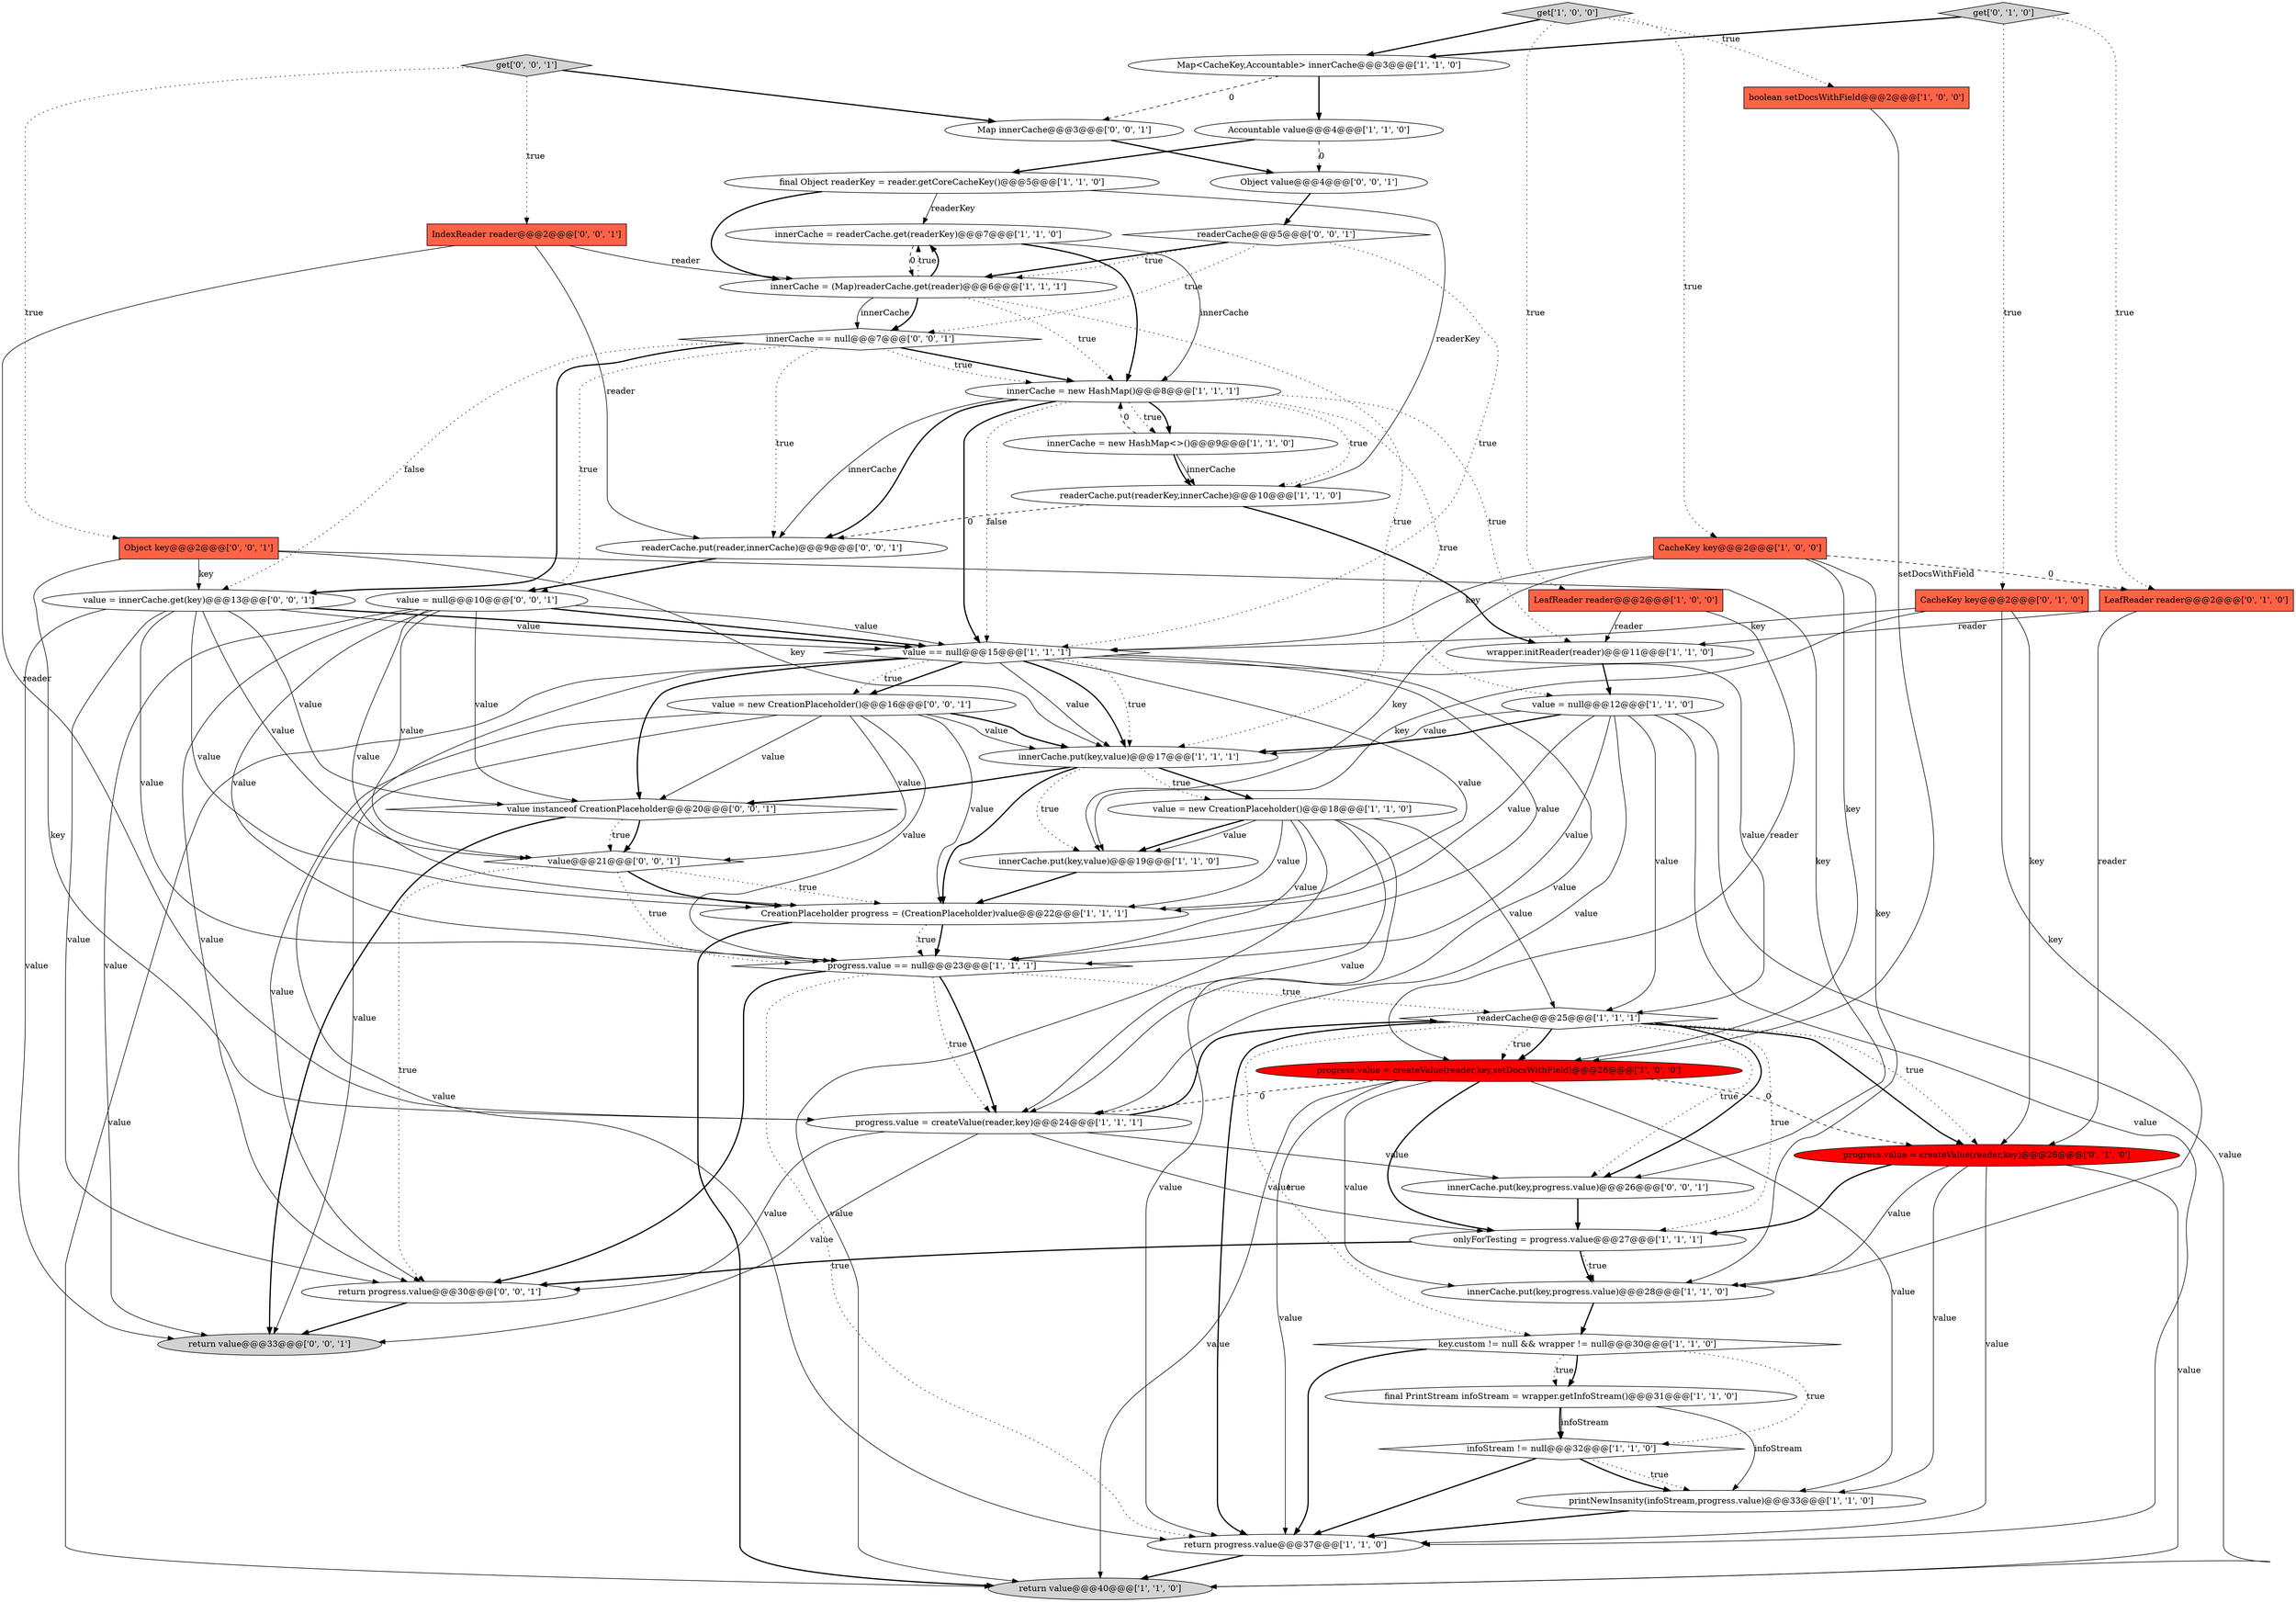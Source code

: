digraph {
26 [style = filled, label = "printNewInsanity(infoStream,progress.value)@@@33@@@['1', '1', '0']", fillcolor = white, shape = ellipse image = "AAA0AAABBB1BBB"];
15 [style = filled, label = "value == null@@@15@@@['1', '1', '1']", fillcolor = white, shape = diamond image = "AAA0AAABBB1BBB"];
21 [style = filled, label = "innerCache = new HashMap<>()@@@9@@@['1', '1', '0']", fillcolor = white, shape = ellipse image = "AAA0AAABBB1BBB"];
13 [style = filled, label = "CreationPlaceholder progress = (CreationPlaceholder)value@@@22@@@['1', '1', '1']", fillcolor = white, shape = ellipse image = "AAA0AAABBB1BBB"];
19 [style = filled, label = "return value@@@40@@@['1', '1', '0']", fillcolor = lightgray, shape = ellipse image = "AAA0AAABBB1BBB"];
35 [style = filled, label = "value = null@@@10@@@['0', '0', '1']", fillcolor = white, shape = ellipse image = "AAA0AAABBB3BBB"];
10 [style = filled, label = "return progress.value@@@37@@@['1', '1', '0']", fillcolor = white, shape = ellipse image = "AAA0AAABBB1BBB"];
5 [style = filled, label = "boolean setDocsWithField@@@2@@@['1', '0', '0']", fillcolor = tomato, shape = box image = "AAA0AAABBB1BBB"];
12 [style = filled, label = "final PrintStream infoStream = wrapper.getInfoStream()@@@31@@@['1', '1', '0']", fillcolor = white, shape = ellipse image = "AAA0AAABBB1BBB"];
42 [style = filled, label = "value instanceof CreationPlaceholder@@@20@@@['0', '0', '1']", fillcolor = white, shape = diamond image = "AAA0AAABBB3BBB"];
45 [style = filled, label = "return value@@@33@@@['0', '0', '1']", fillcolor = lightgray, shape = ellipse image = "AAA0AAABBB3BBB"];
25 [style = filled, label = "innerCache.put(key,value)@@@19@@@['1', '1', '0']", fillcolor = white, shape = ellipse image = "AAA0AAABBB1BBB"];
33 [style = filled, label = "LeafReader reader@@@2@@@['0', '1', '0']", fillcolor = tomato, shape = box image = "AAA1AAABBB2BBB"];
46 [style = filled, label = "value@@@21@@@['0', '0', '1']", fillcolor = white, shape = diamond image = "AAA0AAABBB3BBB"];
30 [style = filled, label = "innerCache = readerCache.get(readerKey)@@@7@@@['1', '1', '0']", fillcolor = white, shape = ellipse image = "AAA0AAABBB1BBB"];
3 [style = filled, label = "innerCache.put(key,progress.value)@@@28@@@['1', '1', '0']", fillcolor = white, shape = ellipse image = "AAA0AAABBB1BBB"];
9 [style = filled, label = "onlyForTesting = progress.value@@@27@@@['1', '1', '1']", fillcolor = white, shape = ellipse image = "AAA0AAABBB1BBB"];
22 [style = filled, label = "progress.value == null@@@23@@@['1', '1', '1']", fillcolor = white, shape = diamond image = "AAA0AAABBB1BBB"];
36 [style = filled, label = "innerCache.put(key,progress.value)@@@26@@@['0', '0', '1']", fillcolor = white, shape = ellipse image = "AAA0AAABBB3BBB"];
11 [style = filled, label = "progress.value = createValue(reader,key,setDocsWithField)@@@26@@@['1', '0', '0']", fillcolor = red, shape = ellipse image = "AAA1AAABBB1BBB"];
31 [style = filled, label = "CacheKey key@@@2@@@['0', '1', '0']", fillcolor = tomato, shape = box image = "AAA0AAABBB2BBB"];
39 [style = filled, label = "return progress.value@@@30@@@['0', '0', '1']", fillcolor = white, shape = ellipse image = "AAA0AAABBB3BBB"];
24 [style = filled, label = "final Object readerKey = reader.getCoreCacheKey()@@@5@@@['1', '1', '0']", fillcolor = white, shape = ellipse image = "AAA0AAABBB1BBB"];
40 [style = filled, label = "Object key@@@2@@@['0', '0', '1']", fillcolor = tomato, shape = box image = "AAA0AAABBB3BBB"];
16 [style = filled, label = "innerCache.put(key,value)@@@17@@@['1', '1', '1']", fillcolor = white, shape = ellipse image = "AAA0AAABBB1BBB"];
6 [style = filled, label = "key.custom != null && wrapper != null@@@30@@@['1', '1', '0']", fillcolor = white, shape = diamond image = "AAA0AAABBB1BBB"];
41 [style = filled, label = "value = new CreationPlaceholder()@@@16@@@['0', '0', '1']", fillcolor = white, shape = ellipse image = "AAA0AAABBB3BBB"];
48 [style = filled, label = "readerCache.put(reader,innerCache)@@@9@@@['0', '0', '1']", fillcolor = white, shape = ellipse image = "AAA0AAABBB3BBB"];
1 [style = filled, label = "Map<CacheKey,Accountable> innerCache@@@3@@@['1', '1', '0']", fillcolor = white, shape = ellipse image = "AAA0AAABBB1BBB"];
34 [style = filled, label = "get['0', '1', '0']", fillcolor = lightgray, shape = diamond image = "AAA0AAABBB2BBB"];
20 [style = filled, label = "Accountable value@@@4@@@['1', '1', '0']", fillcolor = white, shape = ellipse image = "AAA0AAABBB1BBB"];
14 [style = filled, label = "readerCache.put(readerKey,innerCache)@@@10@@@['1', '1', '0']", fillcolor = white, shape = ellipse image = "AAA0AAABBB1BBB"];
27 [style = filled, label = "readerCache@@@25@@@['1', '1', '1']", fillcolor = white, shape = diamond image = "AAA0AAABBB1BBB"];
37 [style = filled, label = "Object value@@@4@@@['0', '0', '1']", fillcolor = white, shape = ellipse image = "AAA0AAABBB3BBB"];
47 [style = filled, label = "Map innerCache@@@3@@@['0', '0', '1']", fillcolor = white, shape = ellipse image = "AAA0AAABBB3BBB"];
18 [style = filled, label = "get['1', '0', '0']", fillcolor = lightgray, shape = diamond image = "AAA0AAABBB1BBB"];
32 [style = filled, label = "progress.value = createValue(reader,key)@@@26@@@['0', '1', '0']", fillcolor = red, shape = ellipse image = "AAA1AAABBB2BBB"];
38 [style = filled, label = "IndexReader reader@@@2@@@['0', '0', '1']", fillcolor = tomato, shape = box image = "AAA0AAABBB3BBB"];
44 [style = filled, label = "readerCache@@@5@@@['0', '0', '1']", fillcolor = white, shape = diamond image = "AAA0AAABBB3BBB"];
49 [style = filled, label = "value = innerCache.get(key)@@@13@@@['0', '0', '1']", fillcolor = white, shape = ellipse image = "AAA0AAABBB3BBB"];
7 [style = filled, label = "innerCache = new HashMap()@@@8@@@['1', '1', '1']", fillcolor = white, shape = ellipse image = "AAA0AAABBB1BBB"];
8 [style = filled, label = "wrapper.initReader(reader)@@@11@@@['1', '1', '0']", fillcolor = white, shape = ellipse image = "AAA0AAABBB1BBB"];
0 [style = filled, label = "value = null@@@12@@@['1', '1', '0']", fillcolor = white, shape = ellipse image = "AAA0AAABBB1BBB"];
50 [style = filled, label = "get['0', '0', '1']", fillcolor = lightgray, shape = diamond image = "AAA0AAABBB3BBB"];
4 [style = filled, label = "LeafReader reader@@@2@@@['1', '0', '0']", fillcolor = tomato, shape = box image = "AAA0AAABBB1BBB"];
23 [style = filled, label = "CacheKey key@@@2@@@['1', '0', '0']", fillcolor = tomato, shape = box image = "AAA1AAABBB1BBB"];
17 [style = filled, label = "value = new CreationPlaceholder()@@@18@@@['1', '1', '0']", fillcolor = white, shape = ellipse image = "AAA0AAABBB1BBB"];
28 [style = filled, label = "progress.value = createValue(reader,key)@@@24@@@['1', '1', '1']", fillcolor = white, shape = ellipse image = "AAA0AAABBB1BBB"];
2 [style = filled, label = "innerCache = (Map)readerCache.get(reader)@@@6@@@['1', '1', '1']", fillcolor = white, shape = ellipse image = "AAA0AAABBB1BBB"];
29 [style = filled, label = "infoStream != null@@@32@@@['1', '1', '0']", fillcolor = white, shape = diamond image = "AAA0AAABBB1BBB"];
43 [style = filled, label = "innerCache == null@@@7@@@['0', '0', '1']", fillcolor = white, shape = diamond image = "AAA0AAABBB3BBB"];
23->25 [style = solid, label="key"];
11->32 [style = dashed, label="0"];
17->25 [style = bold, label=""];
15->10 [style = solid, label="value"];
27->32 [style = dotted, label="true"];
27->32 [style = bold, label=""];
23->11 [style = solid, label="key"];
46->13 [style = bold, label=""];
23->15 [style = solid, label="key"];
26->10 [style = bold, label=""];
42->45 [style = bold, label=""];
43->35 [style = dotted, label="true"];
40->16 [style = solid, label="key"];
10->19 [style = bold, label=""];
16->17 [style = dotted, label="true"];
11->10 [style = solid, label="value"];
49->15 [style = solid, label="value"];
1->20 [style = bold, label=""];
17->27 [style = solid, label="value"];
47->37 [style = bold, label=""];
48->35 [style = bold, label=""];
7->48 [style = bold, label=""];
15->22 [style = solid, label="value"];
11->9 [style = bold, label=""];
29->26 [style = dotted, label="true"];
20->37 [style = dashed, label="0"];
4->8 [style = solid, label="reader"];
31->25 [style = solid, label="key"];
32->3 [style = solid, label="value"];
15->13 [style = solid, label="value"];
8->0 [style = bold, label=""];
17->25 [style = solid, label="value"];
35->46 [style = solid, label="value"];
41->39 [style = solid, label="value"];
49->39 [style = solid, label="value"];
27->9 [style = dotted, label="true"];
32->19 [style = solid, label="value"];
15->28 [style = solid, label="value"];
15->41 [style = bold, label=""];
46->13 [style = dotted, label="true"];
35->22 [style = solid, label="value"];
16->42 [style = bold, label=""];
41->16 [style = solid, label="value"];
13->22 [style = bold, label=""];
21->7 [style = dashed, label="0"];
0->27 [style = solid, label="value"];
27->36 [style = dotted, label="true"];
2->43 [style = solid, label="innerCache"];
17->28 [style = solid, label="value"];
18->23 [style = dotted, label="true"];
24->14 [style = solid, label="readerKey"];
30->7 [style = solid, label="innerCache"];
44->2 [style = bold, label=""];
9->39 [style = bold, label=""];
36->9 [style = bold, label=""];
42->46 [style = bold, label=""];
24->30 [style = solid, label="readerKey"];
44->43 [style = dotted, label="true"];
39->45 [style = bold, label=""];
16->17 [style = bold, label=""];
40->36 [style = solid, label="key"];
15->16 [style = dotted, label="true"];
40->28 [style = solid, label="key"];
17->22 [style = solid, label="value"];
49->46 [style = solid, label="value"];
41->22 [style = solid, label="value"];
40->49 [style = solid, label="key"];
49->45 [style = solid, label="value"];
11->26 [style = solid, label="value"];
29->26 [style = bold, label=""];
44->15 [style = dotted, label="true"];
28->45 [style = solid, label="value"];
34->31 [style = dotted, label="true"];
12->29 [style = bold, label=""];
15->41 [style = dotted, label="true"];
13->22 [style = dotted, label="true"];
0->28 [style = solid, label="value"];
27->11 [style = bold, label=""];
18->1 [style = bold, label=""];
1->47 [style = dashed, label="0"];
30->7 [style = bold, label=""];
6->29 [style = dotted, label="true"];
44->2 [style = dotted, label="true"];
0->10 [style = solid, label="value"];
35->39 [style = solid, label="value"];
4->11 [style = solid, label="reader"];
14->8 [style = bold, label=""];
31->15 [style = solid, label="key"];
35->15 [style = solid, label="value"];
6->12 [style = dotted, label="true"];
18->5 [style = dotted, label="true"];
16->25 [style = dotted, label="true"];
31->32 [style = solid, label="key"];
7->21 [style = dotted, label="true"];
7->8 [style = dotted, label="true"];
7->15 [style = dotted, label="false"];
0->22 [style = solid, label="value"];
9->3 [style = dotted, label="true"];
2->43 [style = bold, label=""];
38->48 [style = solid, label="reader"];
49->42 [style = solid, label="value"];
0->16 [style = bold, label=""];
16->13 [style = bold, label=""];
32->10 [style = solid, label="value"];
38->2 [style = solid, label="reader"];
35->15 [style = bold, label=""];
3->6 [style = bold, label=""];
15->16 [style = solid, label="value"];
38->28 [style = solid, label="reader"];
28->39 [style = solid, label="value"];
22->28 [style = bold, label=""];
2->30 [style = dotted, label="true"];
17->19 [style = solid, label="value"];
7->0 [style = dotted, label="true"];
23->33 [style = dashed, label="0"];
32->26 [style = solid, label="value"];
41->42 [style = solid, label="value"];
43->7 [style = bold, label=""];
32->9 [style = bold, label=""];
13->19 [style = bold, label=""];
12->26 [style = solid, label="infoStream"];
49->22 [style = solid, label="value"];
41->45 [style = solid, label="value"];
35->13 [style = solid, label="value"];
43->48 [style = dotted, label="true"];
28->9 [style = solid, label="value"];
27->10 [style = bold, label=""];
17->13 [style = solid, label="value"];
6->10 [style = bold, label=""];
22->27 [style = dotted, label="true"];
34->33 [style = dotted, label="true"];
37->44 [style = bold, label=""];
9->3 [style = bold, label=""];
15->27 [style = solid, label="value"];
7->15 [style = bold, label=""];
0->19 [style = solid, label="value"];
29->10 [style = bold, label=""];
31->3 [style = solid, label="key"];
49->15 [style = bold, label=""];
33->32 [style = solid, label="reader"];
11->19 [style = solid, label="value"];
41->13 [style = solid, label="value"];
41->16 [style = bold, label=""];
46->22 [style = dotted, label="true"];
0->13 [style = solid, label="value"];
35->42 [style = solid, label="value"];
2->16 [style = dotted, label="true"];
21->14 [style = bold, label=""];
6->12 [style = bold, label=""];
21->14 [style = solid, label="innerCache"];
27->36 [style = bold, label=""];
22->10 [style = dotted, label="true"];
33->8 [style = solid, label="reader"];
50->40 [style = dotted, label="true"];
24->2 [style = bold, label=""];
11->3 [style = solid, label="value"];
25->13 [style = bold, label=""];
34->1 [style = bold, label=""];
14->48 [style = dashed, label="0"];
5->11 [style = solid, label="setDocsWithField"];
15->19 [style = solid, label="value"];
30->2 [style = dashed, label="0"];
22->28 [style = dotted, label="true"];
22->39 [style = bold, label=""];
0->16 [style = solid, label="value"];
7->48 [style = solid, label="innerCache"];
15->16 [style = bold, label=""];
27->11 [style = dotted, label="true"];
11->28 [style = dashed, label="0"];
49->13 [style = solid, label="value"];
41->46 [style = solid, label="value"];
17->10 [style = solid, label="value"];
23->3 [style = solid, label="key"];
15->42 [style = bold, label=""];
50->47 [style = bold, label=""];
50->38 [style = dotted, label="true"];
2->7 [style = dotted, label="true"];
43->7 [style = dotted, label="true"];
46->39 [style = dotted, label="true"];
7->21 [style = bold, label=""];
43->49 [style = bold, label=""];
35->45 [style = solid, label="value"];
12->29 [style = solid, label="infoStream"];
28->36 [style = solid, label="value"];
18->4 [style = dotted, label="true"];
28->27 [style = bold, label=""];
27->6 [style = dotted, label="true"];
2->30 [style = bold, label=""];
20->24 [style = bold, label=""];
43->49 [style = dotted, label="false"];
42->46 [style = dotted, label="true"];
7->14 [style = dotted, label="true"];
}
